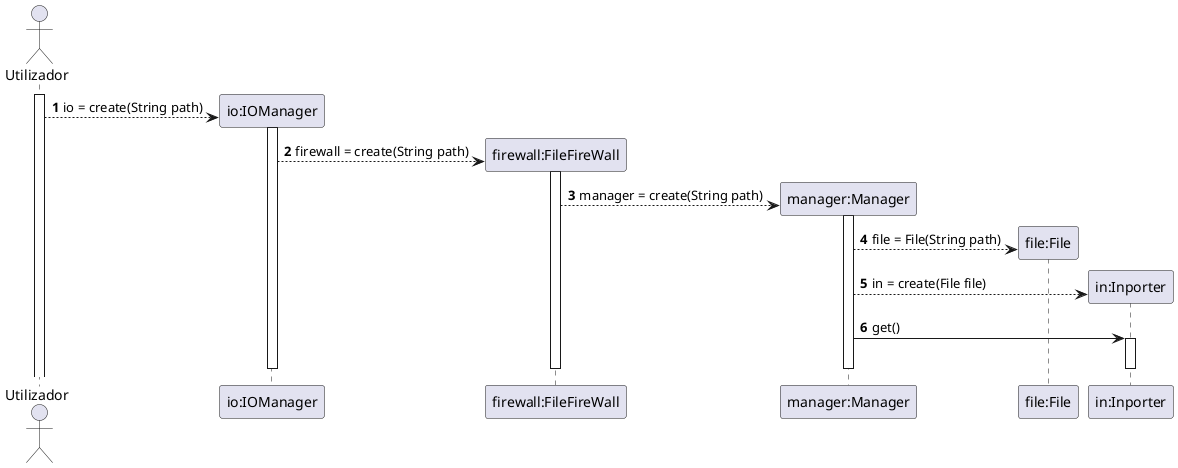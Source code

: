 @startuml
actor Utilizador as u
participant "io:IOManager" as io
participant "firewall:FileFireWall" as firewall
participant "manager:Manager" as manager
participant "file:File" as file
participant "in:Inporter" as in
autonumber
activate u
u-->io** : io = create(String path)
activate io
io -->firewall** : firewall = create(String path)
activate firewall
firewall -->manager** : manager = create(String path)
activate manager
manager -->file** : file = File(String path)
manager --> in** : in = create(File file)
manager -> in : get()
activate in
deactivate
deactivate
deactivate
deactivate
@enduml